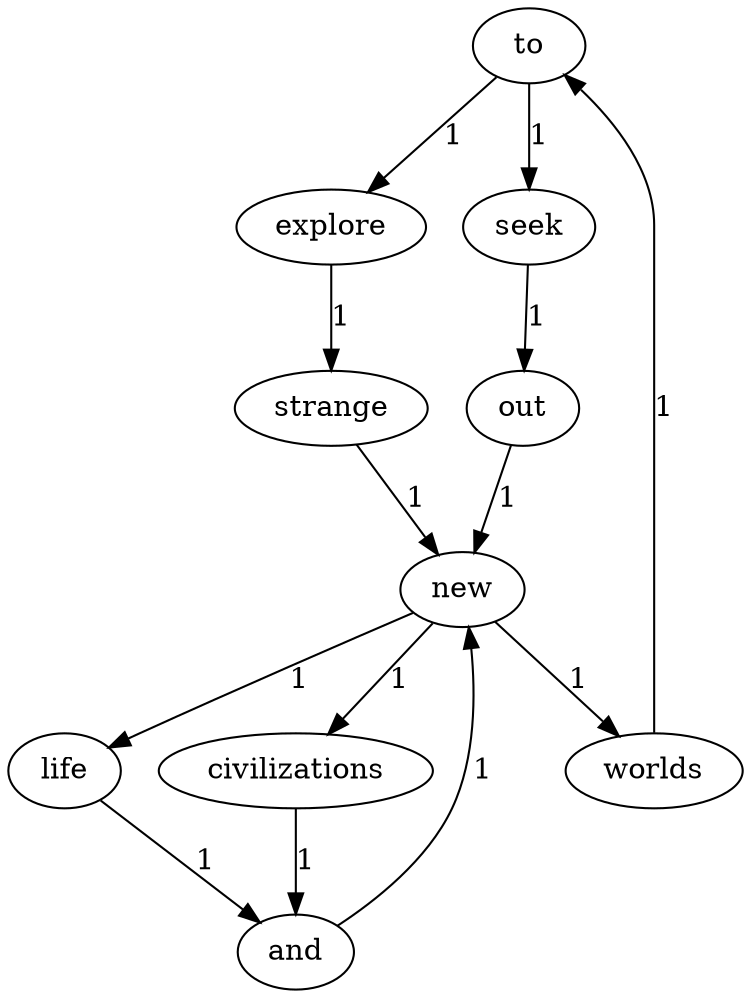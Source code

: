 digraph G {
	"to" -> "explore" [label=1];
	"to" -> "seek" [label=1];
	"explore" -> "strange" [label=1];
	"strange" -> "new" [label=1];
	"new" -> "worlds" [label=1];
	"new" -> "life" [label=1];
	"new" -> "civilizations" [label=1];
	"worlds" -> "to" [label=1];
	"seek" -> "out" [label=1];
	"out" -> "new" [label=1];
	"life" -> "and" [label=1];
	"and" -> "new" [label=1];
	"civilizations" -> "and" [label=1];
}
